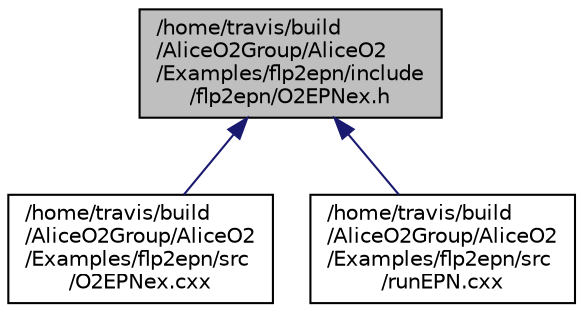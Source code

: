 digraph "/home/travis/build/AliceO2Group/AliceO2/Examples/flp2epn/include/flp2epn/O2EPNex.h"
{
 // INTERACTIVE_SVG=YES
  bgcolor="transparent";
  edge [fontname="Helvetica",fontsize="10",labelfontname="Helvetica",labelfontsize="10"];
  node [fontname="Helvetica",fontsize="10",shape=record];
  Node1 [label="/home/travis/build\l/AliceO2Group/AliceO2\l/Examples/flp2epn/include\l/flp2epn/O2EPNex.h",height=0.2,width=0.4,color="black", fillcolor="grey75", style="filled" fontcolor="black"];
  Node1 -> Node2 [dir="back",color="midnightblue",fontsize="10",style="solid",fontname="Helvetica"];
  Node2 [label="/home/travis/build\l/AliceO2Group/AliceO2\l/Examples/flp2epn/src\l/O2EPNex.cxx",height=0.2,width=0.4,color="black",URL="$dd/d55/O2EPNex_8cxx.html"];
  Node1 -> Node3 [dir="back",color="midnightblue",fontsize="10",style="solid",fontname="Helvetica"];
  Node3 [label="/home/travis/build\l/AliceO2Group/AliceO2\l/Examples/flp2epn/src\l/runEPN.cxx",height=0.2,width=0.4,color="black",URL="$de/d52/runEPN_8cxx.html"];
}
